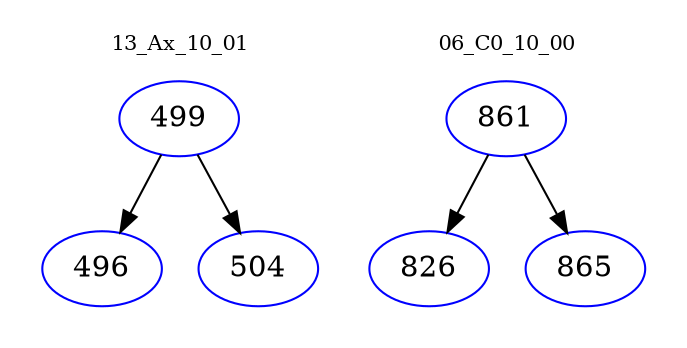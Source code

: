 digraph{
subgraph cluster_0 {
color = white
label = "13_Ax_10_01";
fontsize=10;
T0_499 [label="499", color="blue"]
T0_499 -> T0_496 [color="black"]
T0_496 [label="496", color="blue"]
T0_499 -> T0_504 [color="black"]
T0_504 [label="504", color="blue"]
}
subgraph cluster_1 {
color = white
label = "06_C0_10_00";
fontsize=10;
T1_861 [label="861", color="blue"]
T1_861 -> T1_826 [color="black"]
T1_826 [label="826", color="blue"]
T1_861 -> T1_865 [color="black"]
T1_865 [label="865", color="blue"]
}
}
